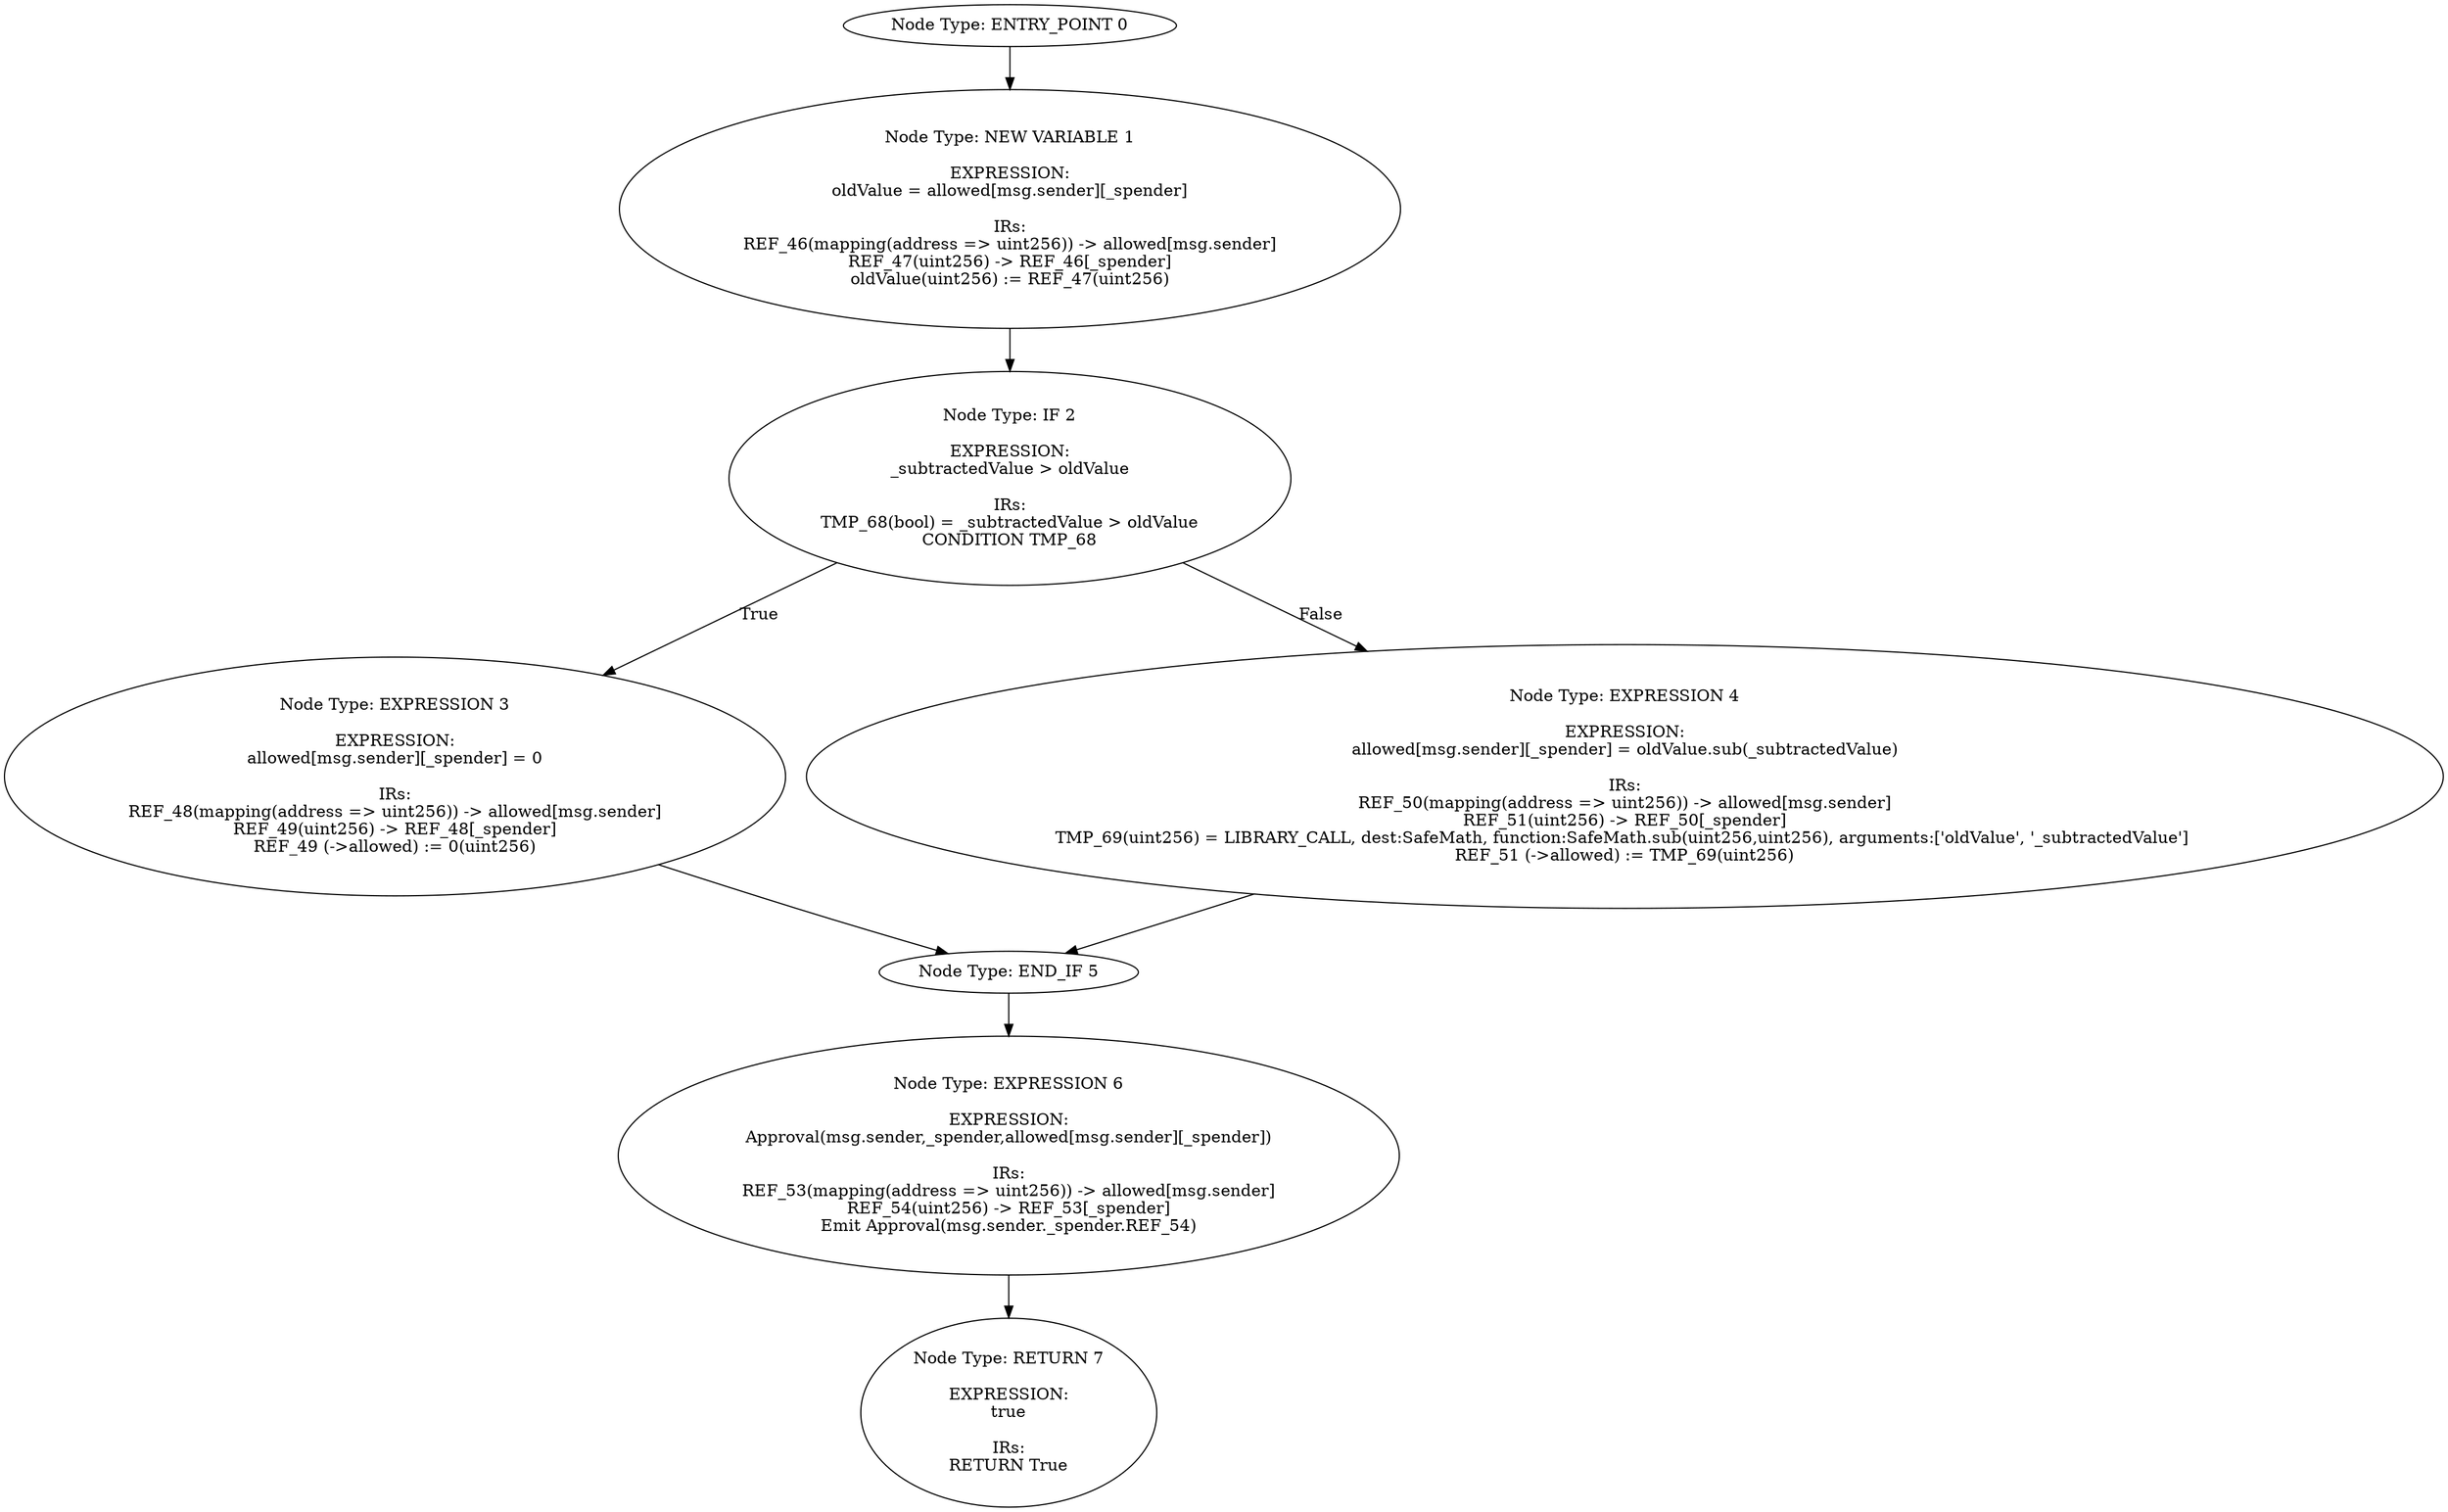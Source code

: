 digraph{
0[label="Node Type: ENTRY_POINT 0
"];
0->1;
1[label="Node Type: NEW VARIABLE 1

EXPRESSION:
oldValue = allowed[msg.sender][_spender]

IRs:
REF_46(mapping(address => uint256)) -> allowed[msg.sender]
REF_47(uint256) -> REF_46[_spender]
oldValue(uint256) := REF_47(uint256)"];
1->2;
2[label="Node Type: IF 2

EXPRESSION:
_subtractedValue > oldValue

IRs:
TMP_68(bool) = _subtractedValue > oldValue
CONDITION TMP_68"];
2->3[label="True"];
2->4[label="False"];
3[label="Node Type: EXPRESSION 3

EXPRESSION:
allowed[msg.sender][_spender] = 0

IRs:
REF_48(mapping(address => uint256)) -> allowed[msg.sender]
REF_49(uint256) -> REF_48[_spender]
REF_49 (->allowed) := 0(uint256)"];
3->5;
4[label="Node Type: EXPRESSION 4

EXPRESSION:
allowed[msg.sender][_spender] = oldValue.sub(_subtractedValue)

IRs:
REF_50(mapping(address => uint256)) -> allowed[msg.sender]
REF_51(uint256) -> REF_50[_spender]
TMP_69(uint256) = LIBRARY_CALL, dest:SafeMath, function:SafeMath.sub(uint256,uint256), arguments:['oldValue', '_subtractedValue'] 
REF_51 (->allowed) := TMP_69(uint256)"];
4->5;
5[label="Node Type: END_IF 5
"];
5->6;
6[label="Node Type: EXPRESSION 6

EXPRESSION:
Approval(msg.sender,_spender,allowed[msg.sender][_spender])

IRs:
REF_53(mapping(address => uint256)) -> allowed[msg.sender]
REF_54(uint256) -> REF_53[_spender]
Emit Approval(msg.sender._spender.REF_54)"];
6->7;
7[label="Node Type: RETURN 7

EXPRESSION:
true

IRs:
RETURN True"];
}
